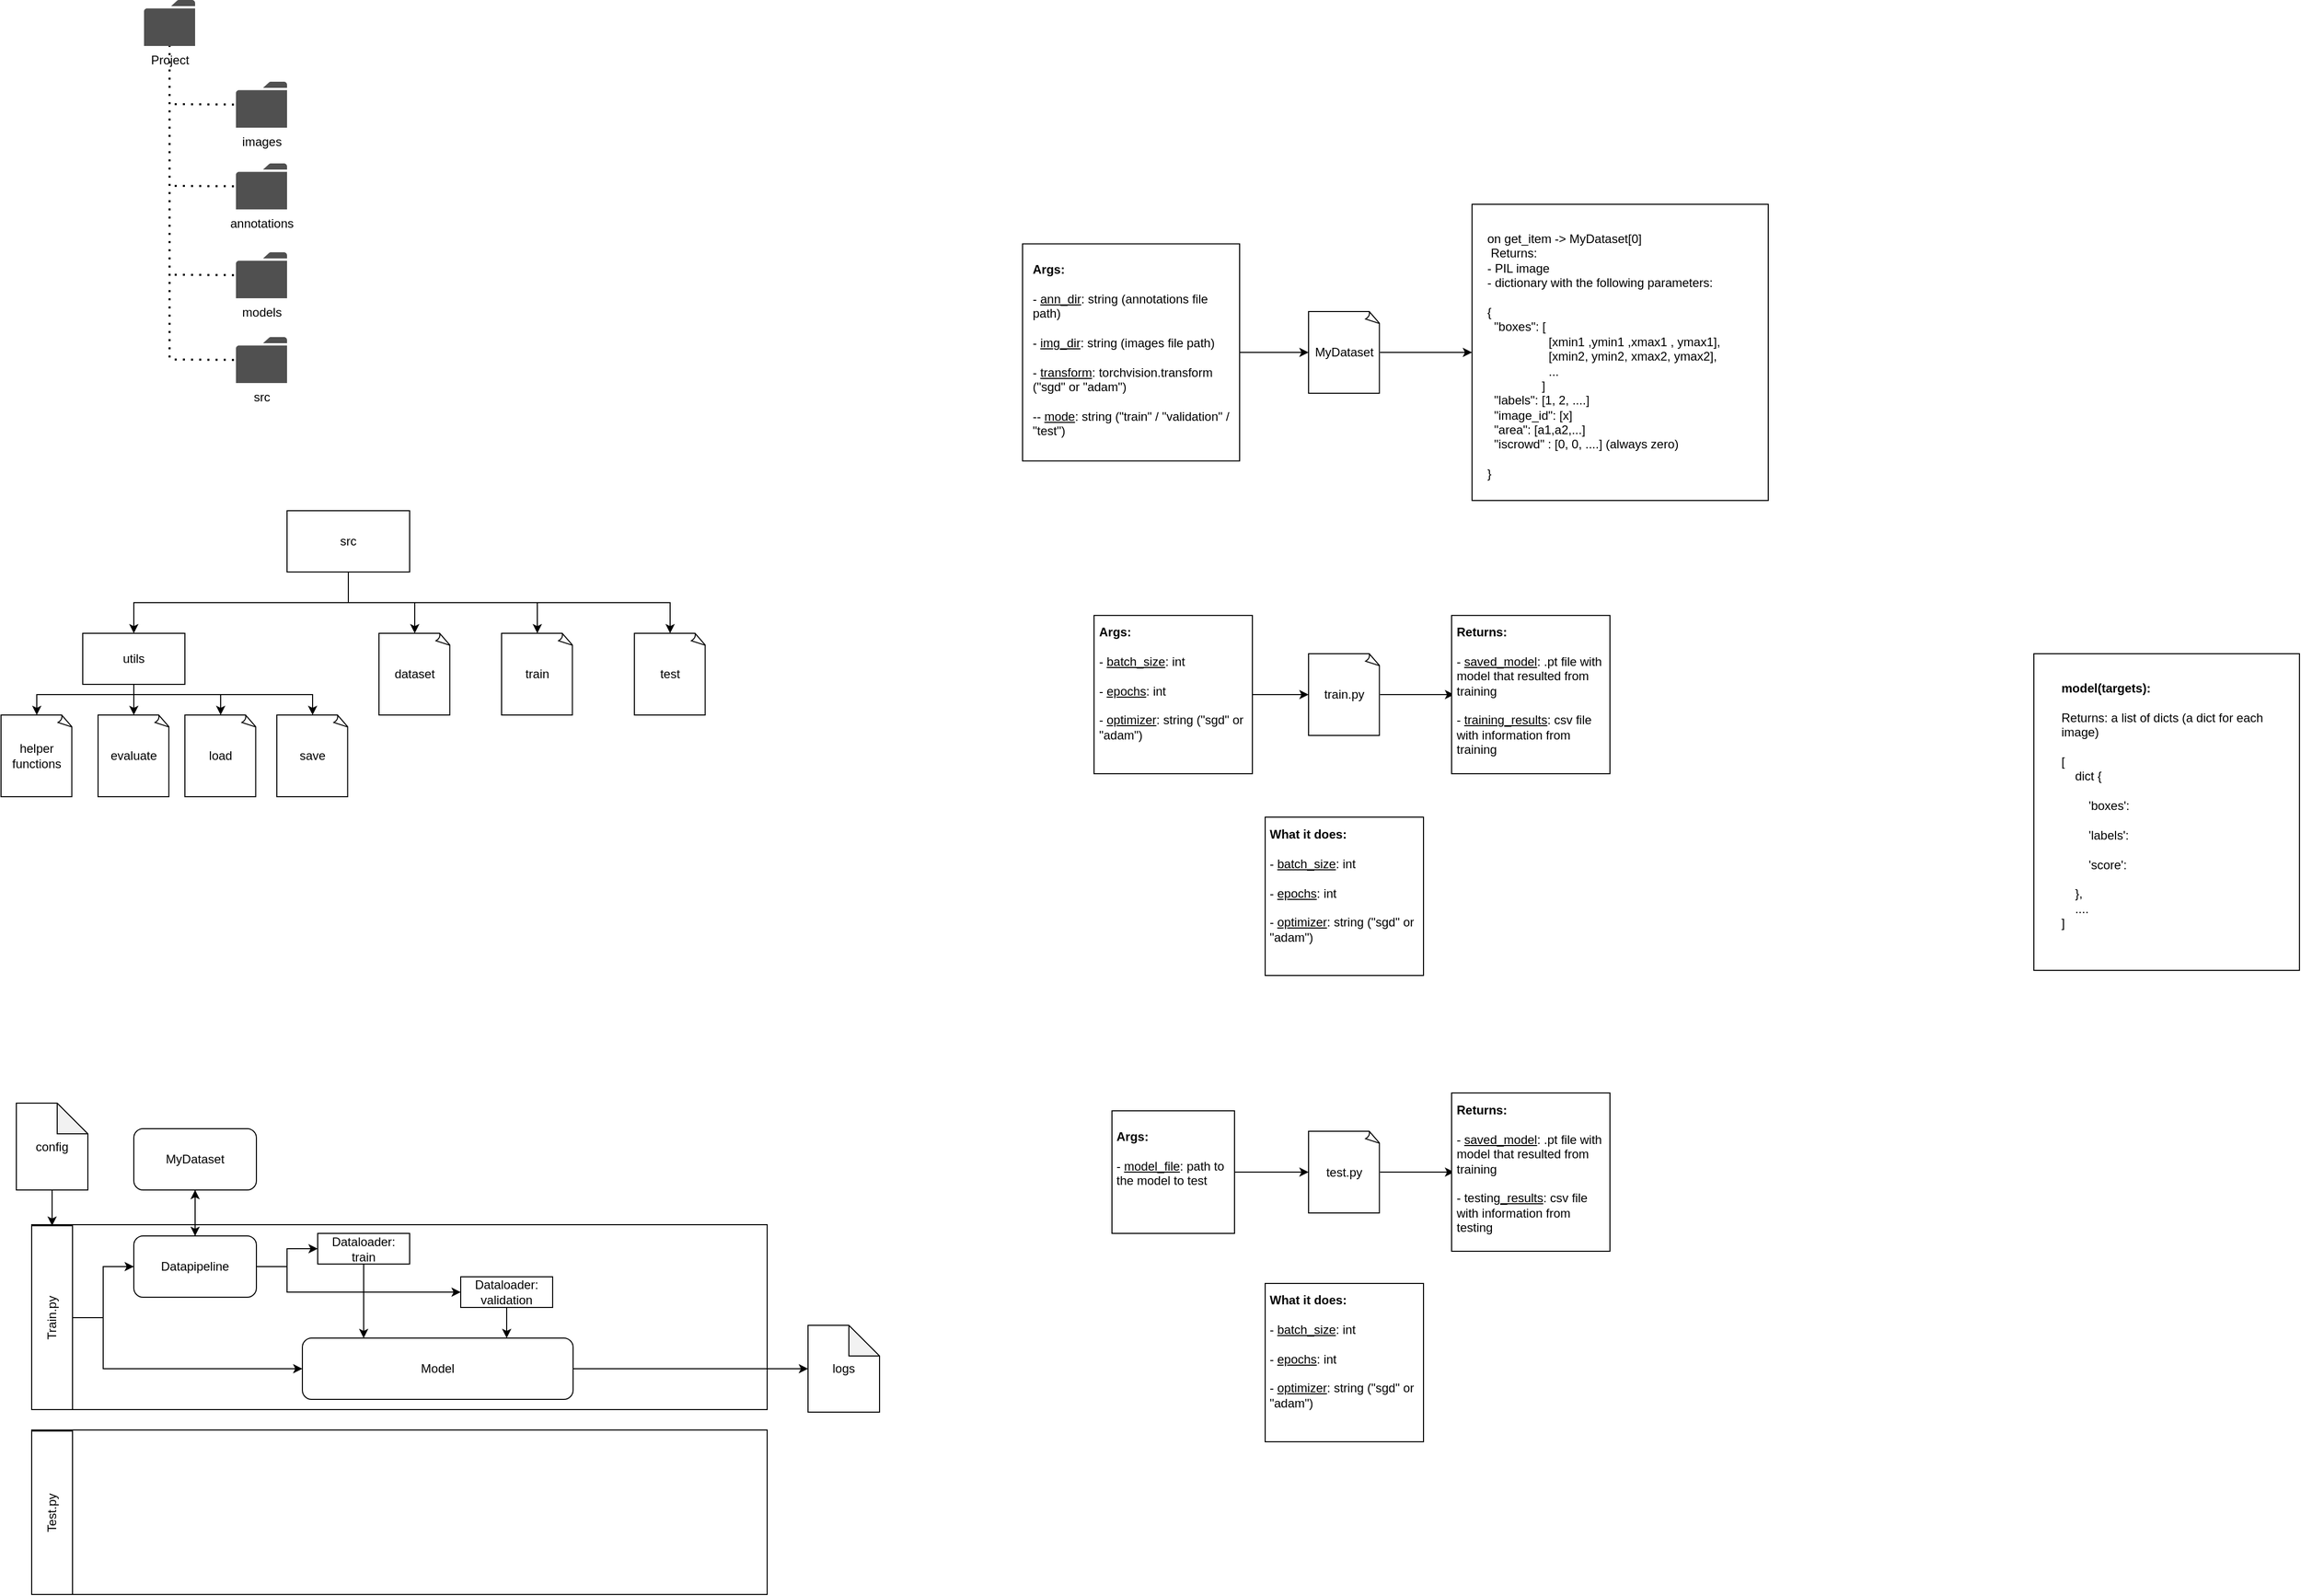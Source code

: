 <mxfile version="14.4.8" type="device"><diagram id="GIqAlqmk1O_kb2vWSX4H" name="Page-1"><mxGraphModel dx="1673" dy="901" grid="1" gridSize="10" guides="1" tooltips="1" connect="1" arrows="1" fold="1" page="1" pageScale="1" pageWidth="850" pageHeight="1100" math="0" shadow="0"><root><mxCell id="0"/><mxCell id="1" parent="0"/><mxCell id="GbG0OvffXfW123x0uRcO-34" value="" style="whiteSpace=wrap;html=1;aspect=fixed;" parent="1" vertex="1"><mxGeometry x="1490" y="280" width="290" height="290" as="geometry"/></mxCell><mxCell id="GbG0OvffXfW123x0uRcO-2" value="Project" style="pointerEvents=1;shadow=0;dashed=0;html=1;strokeColor=none;fillColor=#505050;labelPosition=center;verticalLabelPosition=bottom;verticalAlign=top;outlineConnect=0;align=center;shape=mxgraph.office.concepts.folder;" parent="1" vertex="1"><mxGeometry x="190" y="80" width="50" height="45" as="geometry"/></mxCell><mxCell id="GbG0OvffXfW123x0uRcO-3" value="" style="endArrow=none;dashed=1;html=1;dashPattern=1 3;strokeWidth=2;" parent="1" target="GbG0OvffXfW123x0uRcO-2" edge="1"><mxGeometry width="50" height="50" relative="1" as="geometry"><mxPoint x="215" y="430" as="sourcePoint"/><mxPoint x="560" y="370" as="targetPoint"/></mxGeometry></mxCell><mxCell id="GbG0OvffXfW123x0uRcO-4" value="" style="endArrow=none;dashed=1;html=1;dashPattern=1 3;strokeWidth=2;" parent="1" target="GbG0OvffXfW123x0uRcO-5" edge="1"><mxGeometry width="50" height="50" relative="1" as="geometry"><mxPoint x="220" y="182" as="sourcePoint"/><mxPoint x="280" y="200" as="targetPoint"/></mxGeometry></mxCell><mxCell id="GbG0OvffXfW123x0uRcO-5" value="images" style="pointerEvents=1;shadow=0;dashed=0;html=1;strokeColor=none;fillColor=#505050;labelPosition=center;verticalLabelPosition=bottom;verticalAlign=top;outlineConnect=0;align=center;shape=mxgraph.office.concepts.folder;" parent="1" vertex="1"><mxGeometry x="280" y="160" width="50" height="45" as="geometry"/></mxCell><mxCell id="GbG0OvffXfW123x0uRcO-9" value="" style="endArrow=none;dashed=1;html=1;dashPattern=1 3;strokeWidth=2;" parent="1" target="GbG0OvffXfW123x0uRcO-10" edge="1"><mxGeometry width="50" height="50" relative="1" as="geometry"><mxPoint x="220" y="262" as="sourcePoint"/><mxPoint x="290" y="210" as="targetPoint"/></mxGeometry></mxCell><mxCell id="GbG0OvffXfW123x0uRcO-10" value="annotations&lt;br&gt;" style="pointerEvents=1;shadow=0;dashed=0;html=1;strokeColor=none;fillColor=#505050;labelPosition=center;verticalLabelPosition=bottom;verticalAlign=top;outlineConnect=0;align=center;shape=mxgraph.office.concepts.folder;" parent="1" vertex="1"><mxGeometry x="280" y="240" width="50" height="45" as="geometry"/></mxCell><mxCell id="GbG0OvffXfW123x0uRcO-11" value="" style="endArrow=none;dashed=1;html=1;dashPattern=1 3;strokeWidth=2;" parent="1" target="GbG0OvffXfW123x0uRcO-12" edge="1"><mxGeometry width="50" height="50" relative="1" as="geometry"><mxPoint x="220" y="349" as="sourcePoint"/><mxPoint x="290" y="297" as="targetPoint"/></mxGeometry></mxCell><mxCell id="GbG0OvffXfW123x0uRcO-12" value="models" style="pointerEvents=1;shadow=0;dashed=0;html=1;strokeColor=none;fillColor=#505050;labelPosition=center;verticalLabelPosition=bottom;verticalAlign=top;outlineConnect=0;align=center;shape=mxgraph.office.concepts.folder;" parent="1" vertex="1"><mxGeometry x="280" y="327" width="50" height="45" as="geometry"/></mxCell><mxCell id="GbG0OvffXfW123x0uRcO-13" value="" style="endArrow=none;dashed=1;html=1;dashPattern=1 3;strokeWidth=2;" parent="1" target="GbG0OvffXfW123x0uRcO-14" edge="1"><mxGeometry width="50" height="50" relative="1" as="geometry"><mxPoint x="220" y="432" as="sourcePoint"/><mxPoint x="290" y="380" as="targetPoint"/></mxGeometry></mxCell><mxCell id="GbG0OvffXfW123x0uRcO-14" value="src" style="pointerEvents=1;shadow=0;dashed=0;html=1;strokeColor=none;fillColor=#505050;labelPosition=center;verticalLabelPosition=bottom;verticalAlign=top;outlineConnect=0;align=center;shape=mxgraph.office.concepts.folder;" parent="1" vertex="1"><mxGeometry x="280" y="410" width="50" height="45" as="geometry"/></mxCell><mxCell id="GbG0OvffXfW123x0uRcO-19" style="edgeStyle=orthogonalEdgeStyle;rounded=0;orthogonalLoop=1;jettySize=auto;html=1;entryX=0.5;entryY=0;entryDx=0;entryDy=0;entryPerimeter=0;" parent="1" source="GbG0OvffXfW123x0uRcO-15" target="GbG0OvffXfW123x0uRcO-16" edge="1"><mxGeometry relative="1" as="geometry"><Array as="points"><mxPoint x="390" y="670"/><mxPoint x="575" y="670"/></Array></mxGeometry></mxCell><mxCell id="GbG0OvffXfW123x0uRcO-20" style="edgeStyle=orthogonalEdgeStyle;rounded=0;orthogonalLoop=1;jettySize=auto;html=1;entryX=0.5;entryY=0;entryDx=0;entryDy=0;entryPerimeter=0;" parent="1" source="GbG0OvffXfW123x0uRcO-15" target="GbG0OvffXfW123x0uRcO-17" edge="1"><mxGeometry relative="1" as="geometry"><Array as="points"><mxPoint x="390" y="670"/><mxPoint x="705" y="670"/></Array></mxGeometry></mxCell><mxCell id="GbG0OvffXfW123x0uRcO-21" style="edgeStyle=orthogonalEdgeStyle;rounded=0;orthogonalLoop=1;jettySize=auto;html=1;entryX=0.5;entryY=0;entryDx=0;entryDy=0;" parent="1" source="GbG0OvffXfW123x0uRcO-15" target="GbG0OvffXfW123x0uRcO-18" edge="1"><mxGeometry relative="1" as="geometry"><Array as="points"><mxPoint x="390" y="670"/><mxPoint x="180" y="670"/></Array></mxGeometry></mxCell><mxCell id="GbG0OvffXfW123x0uRcO-26" style="edgeStyle=orthogonalEdgeStyle;rounded=0;orthogonalLoop=1;jettySize=auto;html=1;entryX=0.5;entryY=0;entryDx=0;entryDy=0;entryPerimeter=0;" parent="1" source="GbG0OvffXfW123x0uRcO-15" target="GbG0OvffXfW123x0uRcO-25" edge="1"><mxGeometry relative="1" as="geometry"/></mxCell><mxCell id="GbG0OvffXfW123x0uRcO-15" value="src" style="rounded=0;whiteSpace=wrap;html=1;" parent="1" vertex="1"><mxGeometry x="330" y="580" width="120" height="60" as="geometry"/></mxCell><mxCell id="GbG0OvffXfW123x0uRcO-16" value="train" style="whiteSpace=wrap;html=1;shape=mxgraph.basic.document" parent="1" vertex="1"><mxGeometry x="540" y="700" width="70" height="80" as="geometry"/></mxCell><mxCell id="GbG0OvffXfW123x0uRcO-17" value="test" style="whiteSpace=wrap;html=1;shape=mxgraph.basic.document" parent="1" vertex="1"><mxGeometry x="670" y="700" width="70" height="80" as="geometry"/></mxCell><mxCell id="GbG0OvffXfW123x0uRcO-27" style="edgeStyle=orthogonalEdgeStyle;rounded=0;orthogonalLoop=1;jettySize=auto;html=1;entryX=0.5;entryY=0;entryDx=0;entryDy=0;entryPerimeter=0;" parent="1" source="GbG0OvffXfW123x0uRcO-18" target="GbG0OvffXfW123x0uRcO-22" edge="1"><mxGeometry relative="1" as="geometry"><Array as="points"><mxPoint x="180" y="760"/><mxPoint x="85" y="760"/></Array></mxGeometry></mxCell><mxCell id="GbG0OvffXfW123x0uRcO-28" value="" style="edgeStyle=orthogonalEdgeStyle;rounded=0;orthogonalLoop=1;jettySize=auto;html=1;" parent="1" source="GbG0OvffXfW123x0uRcO-18" target="GbG0OvffXfW123x0uRcO-23" edge="1"><mxGeometry relative="1" as="geometry"><Array as="points"><mxPoint x="180" y="760"/><mxPoint x="265" y="760"/></Array></mxGeometry></mxCell><mxCell id="GbG0OvffXfW123x0uRcO-29" style="edgeStyle=orthogonalEdgeStyle;rounded=0;orthogonalLoop=1;jettySize=auto;html=1;entryX=0.5;entryY=0;entryDx=0;entryDy=0;entryPerimeter=0;" parent="1" source="GbG0OvffXfW123x0uRcO-18" target="GbG0OvffXfW123x0uRcO-24" edge="1"><mxGeometry relative="1" as="geometry"><Array as="points"><mxPoint x="180" y="760"/><mxPoint x="355" y="760"/></Array></mxGeometry></mxCell><mxCell id="GbG0OvffXfW123x0uRcO-31" value="" style="edgeStyle=orthogonalEdgeStyle;rounded=0;orthogonalLoop=1;jettySize=auto;html=1;" parent="1" source="GbG0OvffXfW123x0uRcO-18" target="GbG0OvffXfW123x0uRcO-30" edge="1"><mxGeometry relative="1" as="geometry"/></mxCell><mxCell id="GbG0OvffXfW123x0uRcO-18" value="utils" style="rounded=0;whiteSpace=wrap;html=1;" parent="1" vertex="1"><mxGeometry x="130" y="700" width="100" height="50" as="geometry"/></mxCell><mxCell id="GbG0OvffXfW123x0uRcO-22" value="helper&lt;br&gt;functions" style="whiteSpace=wrap;html=1;shape=mxgraph.basic.document" parent="1" vertex="1"><mxGeometry x="50" y="780" width="70" height="80" as="geometry"/></mxCell><mxCell id="GbG0OvffXfW123x0uRcO-23" value="load" style="whiteSpace=wrap;html=1;shape=mxgraph.basic.document" parent="1" vertex="1"><mxGeometry x="230" y="780" width="70" height="80" as="geometry"/></mxCell><mxCell id="GbG0OvffXfW123x0uRcO-24" value="save" style="whiteSpace=wrap;html=1;shape=mxgraph.basic.document" parent="1" vertex="1"><mxGeometry x="320" y="780" width="70" height="80" as="geometry"/></mxCell><mxCell id="GbG0OvffXfW123x0uRcO-25" value="dataset" style="whiteSpace=wrap;html=1;shape=mxgraph.basic.document" parent="1" vertex="1"><mxGeometry x="420" y="700" width="70" height="80" as="geometry"/></mxCell><mxCell id="GbG0OvffXfW123x0uRcO-30" value="evaluate" style="whiteSpace=wrap;html=1;shape=mxgraph.basic.document" parent="1" vertex="1"><mxGeometry x="145" y="780" width="70" height="80" as="geometry"/></mxCell><mxCell id="GbG0OvffXfW123x0uRcO-37" style="edgeStyle=orthogonalEdgeStyle;rounded=0;orthogonalLoop=1;jettySize=auto;html=1;entryX=0;entryY=0.5;entryDx=0;entryDy=0;" parent="1" source="GbG0OvffXfW123x0uRcO-33" target="GbG0OvffXfW123x0uRcO-34" edge="1"><mxGeometry relative="1" as="geometry"/></mxCell><mxCell id="GbG0OvffXfW123x0uRcO-33" value="MyDataset" style="whiteSpace=wrap;html=1;shape=mxgraph.basic.document" parent="1" vertex="1"><mxGeometry x="1330" y="385" width="70" height="80" as="geometry"/></mxCell><mxCell id="GbG0OvffXfW123x0uRcO-35" value="on get_item -&amp;gt; MyDataset[0]&lt;br&gt;&amp;nbsp;Returns:&lt;br&gt;- PIL image&lt;br&gt;- dictionary with the following parameters:&lt;br&gt;&lt;br&gt;{&lt;br&gt;&amp;nbsp; &quot;boxes&quot;: [&lt;br&gt;&amp;nbsp; &amp;nbsp; &amp;nbsp; &amp;nbsp; &amp;nbsp; &amp;nbsp; &amp;nbsp; &amp;nbsp; &amp;nbsp; [xmin1 ,ymin1 ,xmax1 , ymax1],&amp;nbsp; &amp;nbsp; &amp;nbsp; &amp;nbsp; &amp;nbsp; &amp;nbsp; &amp;nbsp; &amp;nbsp; &amp;nbsp; &amp;nbsp; &amp;nbsp; &amp;nbsp; &amp;nbsp; [xmin2, ymin2, xmax2, ymax2],&amp;nbsp;&lt;br&gt;&amp;nbsp; &amp;nbsp; &amp;nbsp; &amp;nbsp; &amp;nbsp; &amp;nbsp; &amp;nbsp; &amp;nbsp; &amp;nbsp; ...&lt;br&gt;&amp;nbsp; &amp;nbsp; &amp;nbsp; &amp;nbsp; &amp;nbsp; &amp;nbsp; &amp;nbsp; &amp;nbsp; ]&lt;br&gt;&amp;nbsp; &quot;labels&quot;: [1, 2, ....]&lt;br&gt;&amp;nbsp; &quot;image_id&quot;: [x]&lt;br&gt;&amp;nbsp; &quot;area&quot;: [a1,a2,...]&lt;br&gt;&amp;nbsp; &quot;iscrowd&quot; : [0, 0, ....] (always zero)&lt;br&gt;&lt;br&gt;}" style="text;html=1;strokeColor=none;fillColor=none;align=left;verticalAlign=top;whiteSpace=wrap;rounded=0;" parent="1" vertex="1"><mxGeometry x="1502.5" y="300" width="260" height="250" as="geometry"/></mxCell><mxCell id="GbG0OvffXfW123x0uRcO-51" value="" style="edgeStyle=orthogonalEdgeStyle;rounded=0;orthogonalLoop=1;jettySize=auto;html=1;" parent="1" source="GbG0OvffXfW123x0uRcO-38" target="GbG0OvffXfW123x0uRcO-50" edge="1"><mxGeometry relative="1" as="geometry"/></mxCell><mxCell id="GbG0OvffXfW123x0uRcO-38" value="train.py" style="whiteSpace=wrap;html=1;shape=mxgraph.basic.document" parent="1" vertex="1"><mxGeometry x="1330" y="720" width="70" height="80" as="geometry"/></mxCell><mxCell id="GbG0OvffXfW123x0uRcO-41" value="" style="edgeStyle=orthogonalEdgeStyle;rounded=0;orthogonalLoop=1;jettySize=auto;html=1;" parent="1" source="GbG0OvffXfW123x0uRcO-39" target="GbG0OvffXfW123x0uRcO-38" edge="1"><mxGeometry relative="1" as="geometry"/></mxCell><mxCell id="GbG0OvffXfW123x0uRcO-39" value="" style="whiteSpace=wrap;html=1;aspect=fixed;" parent="1" vertex="1"><mxGeometry x="1120" y="682.5" width="155" height="155" as="geometry"/></mxCell><mxCell id="GbG0OvffXfW123x0uRcO-40" value="&lt;b&gt;Args:&lt;br&gt;&lt;/b&gt;&lt;br&gt;- &lt;u&gt;batch_size&lt;/u&gt;: int&lt;br&gt;&lt;br&gt;- &lt;u&gt;epochs&lt;/u&gt;: int&lt;br&gt;&lt;br&gt;- &lt;u&gt;optimizer&lt;/u&gt;: string (&quot;sgd&quot; or &quot;adam&quot;)" style="text;html=1;strokeColor=none;fillColor=none;align=left;verticalAlign=top;whiteSpace=wrap;rounded=0;" parent="1" vertex="1"><mxGeometry x="1122.5" y="685" width="150" height="150" as="geometry"/></mxCell><mxCell id="GbG0OvffXfW123x0uRcO-42" value="" style="whiteSpace=wrap;html=1;aspect=fixed;" parent="1" vertex="1"><mxGeometry x="1287.5" y="880" width="155" height="155" as="geometry"/></mxCell><mxCell id="GbG0OvffXfW123x0uRcO-43" value="&lt;b&gt;What it does:&lt;br&gt;&lt;/b&gt;&lt;br&gt;- &lt;u&gt;batch_size&lt;/u&gt;: int&lt;br&gt;&lt;br&gt;- &lt;u&gt;epochs&lt;/u&gt;: int&lt;br&gt;&lt;br&gt;- &lt;u&gt;optimizer&lt;/u&gt;: string (&quot;sgd&quot; or &quot;adam&quot;)" style="text;html=1;strokeColor=none;fillColor=none;align=left;verticalAlign=top;whiteSpace=wrap;rounded=0;" parent="1" vertex="1"><mxGeometry x="1290" y="882.5" width="150" height="150" as="geometry"/></mxCell><mxCell id="GbG0OvffXfW123x0uRcO-48" value="" style="edgeStyle=orthogonalEdgeStyle;rounded=0;orthogonalLoop=1;jettySize=auto;html=1;" parent="1" source="GbG0OvffXfW123x0uRcO-44" target="GbG0OvffXfW123x0uRcO-33" edge="1"><mxGeometry relative="1" as="geometry"/></mxCell><mxCell id="GbG0OvffXfW123x0uRcO-44" value="" style="whiteSpace=wrap;html=1;aspect=fixed;" parent="1" vertex="1"><mxGeometry x="1050" y="318.75" width="212.5" height="212.5" as="geometry"/></mxCell><mxCell id="GbG0OvffXfW123x0uRcO-45" value="&lt;b&gt;Args:&lt;br&gt;&lt;/b&gt;&lt;br&gt;- &lt;u&gt;ann_dir&lt;/u&gt;: string (annotations file path)&lt;br&gt;&lt;br&gt;- &lt;u&gt;img_dir&lt;/u&gt;: string (images file path)&lt;br&gt;&lt;br&gt;- &lt;u&gt;transform&lt;/u&gt;: torchvision.transform (&quot;sgd&quot; or &quot;adam&quot;)&lt;br&gt;&lt;br&gt;--&amp;nbsp;&lt;u&gt;mode&lt;/u&gt;: string (&quot;train&quot; / &quot;validation&quot; / &quot;test&quot;)" style="text;html=1;strokeColor=none;fillColor=none;align=left;verticalAlign=top;whiteSpace=wrap;rounded=0;" parent="1" vertex="1"><mxGeometry x="1057.75" y="330.13" width="197" height="189.75" as="geometry"/></mxCell><mxCell id="GbG0OvffXfW123x0uRcO-49" value="" style="whiteSpace=wrap;html=1;aspect=fixed;" parent="1" vertex="1"><mxGeometry x="1470" y="682.5" width="155" height="155" as="geometry"/></mxCell><mxCell id="GbG0OvffXfW123x0uRcO-50" value="&lt;b&gt;Returns:&lt;br&gt;&lt;/b&gt;&lt;br&gt;- &lt;u&gt;saved_model&lt;/u&gt;: .pt file with model that resulted from training&lt;br&gt;&lt;br&gt;- &lt;u&gt;training_results&lt;/u&gt;: csv file with information from training&lt;br&gt;" style="text;html=1;strokeColor=none;fillColor=none;align=left;verticalAlign=top;whiteSpace=wrap;rounded=0;" parent="1" vertex="1"><mxGeometry x="1472.5" y="685" width="150" height="150" as="geometry"/></mxCell><mxCell id="GbG0OvffXfW123x0uRcO-52" value="" style="edgeStyle=orthogonalEdgeStyle;rounded=0;orthogonalLoop=1;jettySize=auto;html=1;" parent="1" source="GbG0OvffXfW123x0uRcO-53" target="GbG0OvffXfW123x0uRcO-60" edge="1"><mxGeometry relative="1" as="geometry"/></mxCell><mxCell id="GbG0OvffXfW123x0uRcO-53" value="test.py" style="whiteSpace=wrap;html=1;shape=mxgraph.basic.document" parent="1" vertex="1"><mxGeometry x="1330" y="1187.5" width="70" height="80" as="geometry"/></mxCell><mxCell id="GbG0OvffXfW123x0uRcO-54" value="" style="edgeStyle=orthogonalEdgeStyle;rounded=0;orthogonalLoop=1;jettySize=auto;html=1;" parent="1" source="GbG0OvffXfW123x0uRcO-55" target="GbG0OvffXfW123x0uRcO-53" edge="1"><mxGeometry relative="1" as="geometry"/></mxCell><mxCell id="GbG0OvffXfW123x0uRcO-55" value="" style="whiteSpace=wrap;html=1;aspect=fixed;" parent="1" vertex="1"><mxGeometry x="1137.5" y="1167.5" width="120" height="120" as="geometry"/></mxCell><mxCell id="GbG0OvffXfW123x0uRcO-56" value="&lt;b&gt;Args:&lt;br&gt;&lt;/b&gt;&lt;br&gt;- &lt;u&gt;model_file&lt;/u&gt;: path to the model to test" style="text;html=1;strokeColor=none;fillColor=none;align=left;verticalAlign=top;whiteSpace=wrap;rounded=0;" parent="1" vertex="1"><mxGeometry x="1140" y="1178.75" width="117.5" height="97.5" as="geometry"/></mxCell><mxCell id="GbG0OvffXfW123x0uRcO-57" value="" style="whiteSpace=wrap;html=1;aspect=fixed;" parent="1" vertex="1"><mxGeometry x="1287.5" y="1336.5" width="155" height="155" as="geometry"/></mxCell><mxCell id="GbG0OvffXfW123x0uRcO-58" value="&lt;b&gt;What it does:&lt;br&gt;&lt;/b&gt;&lt;br&gt;- &lt;u&gt;batch_size&lt;/u&gt;: int&lt;br&gt;&lt;br&gt;- &lt;u&gt;epochs&lt;/u&gt;: int&lt;br&gt;&lt;br&gt;- &lt;u&gt;optimizer&lt;/u&gt;: string (&quot;sgd&quot; or &quot;adam&quot;)" style="text;html=1;strokeColor=none;fillColor=none;align=left;verticalAlign=top;whiteSpace=wrap;rounded=0;" parent="1" vertex="1"><mxGeometry x="1290" y="1339" width="150" height="150" as="geometry"/></mxCell><mxCell id="GbG0OvffXfW123x0uRcO-59" value="" style="whiteSpace=wrap;html=1;aspect=fixed;" parent="1" vertex="1"><mxGeometry x="1470" y="1150" width="155" height="155" as="geometry"/></mxCell><mxCell id="GbG0OvffXfW123x0uRcO-60" value="&lt;b&gt;Returns:&lt;br&gt;&lt;/b&gt;&lt;br&gt;- &lt;u&gt;saved_model&lt;/u&gt;: .pt file with model that resulted from training&lt;br&gt;&lt;br&gt;- testing&lt;u&gt;_results&lt;/u&gt;: csv file with information from testing" style="text;html=1;strokeColor=none;fillColor=none;align=left;verticalAlign=top;whiteSpace=wrap;rounded=0;" parent="1" vertex="1"><mxGeometry x="1472.5" y="1152.5" width="150" height="150" as="geometry"/></mxCell><mxCell id="GbG0OvffXfW123x0uRcO-61" value="" style="whiteSpace=wrap;html=1;align=left;" parent="1" vertex="1"><mxGeometry x="2040" y="720" width="260" height="310" as="geometry"/></mxCell><mxCell id="GbG0OvffXfW123x0uRcO-62" value="&lt;b&gt;model(targets):&lt;br&gt;&lt;/b&gt;&lt;br&gt;Returns: a list of dicts (a dict for each image)&lt;br&gt;&lt;br&gt;[&lt;br&gt;&amp;nbsp; &amp;nbsp; dict {&lt;br&gt;&amp;nbsp;&lt;br&gt;&amp;nbsp; &amp;nbsp; &amp;nbsp; &amp;nbsp; 'boxes':&lt;br&gt;&lt;br&gt;&amp;nbsp; &amp;nbsp; &amp;nbsp; &amp;nbsp; 'labels':&lt;br&gt;&lt;br&gt;&amp;nbsp; &amp;nbsp; &amp;nbsp; &amp;nbsp; 'score':&lt;br&gt;&lt;br&gt;&amp;nbsp; &amp;nbsp; },&lt;br&gt;&amp;nbsp; &amp;nbsp; ....&lt;br&gt;]" style="text;html=1;strokeColor=none;fillColor=none;align=left;verticalAlign=top;whiteSpace=wrap;rounded=0;" parent="1" vertex="1"><mxGeometry x="2065" y="740" width="210" height="280" as="geometry"/></mxCell><mxCell id="u8DaA6Q4YOJWaQbaPNHY-2" value="" style="rounded=0;whiteSpace=wrap;html=1;" vertex="1" parent="1"><mxGeometry x="80" y="1279" width="720" height="181" as="geometry"/></mxCell><mxCell id="u8DaA6Q4YOJWaQbaPNHY-15" value="" style="edgeStyle=orthogonalEdgeStyle;rounded=0;orthogonalLoop=1;jettySize=auto;html=1;" edge="1" parent="1" source="u8DaA6Q4YOJWaQbaPNHY-3" target="u8DaA6Q4YOJWaQbaPNHY-7"><mxGeometry relative="1" as="geometry"/></mxCell><mxCell id="u8DaA6Q4YOJWaQbaPNHY-19" value="" style="edgeStyle=orthogonalEdgeStyle;rounded=0;orthogonalLoop=1;jettySize=auto;html=1;exitX=0.5;exitY=1;exitDx=0;exitDy=0;entryX=0;entryY=0.5;entryDx=0;entryDy=0;" edge="1" parent="1" source="u8DaA6Q4YOJWaQbaPNHY-3" target="u8DaA6Q4YOJWaQbaPNHY-11"><mxGeometry relative="1" as="geometry"><mxPoint x="130" y="1360" as="sourcePoint"/><Array as="points"><mxPoint x="150" y="1370"/><mxPoint x="150" y="1420"/></Array></mxGeometry></mxCell><mxCell id="u8DaA6Q4YOJWaQbaPNHY-3" value="Train.py" style="rounded=0;whiteSpace=wrap;html=1;rotation=-90;" vertex="1" parent="1"><mxGeometry x="10" y="1350" width="180" height="40" as="geometry"/></mxCell><mxCell id="u8DaA6Q4YOJWaQbaPNHY-4" value="" style="rounded=0;whiteSpace=wrap;html=1;" vertex="1" parent="1"><mxGeometry x="80" y="1480" width="720" height="161" as="geometry"/></mxCell><mxCell id="u8DaA6Q4YOJWaQbaPNHY-5" value="Test.py" style="rounded=0;whiteSpace=wrap;html=1;rotation=-90;" vertex="1" parent="1"><mxGeometry x="20" y="1541" width="160" height="40" as="geometry"/></mxCell><mxCell id="u8DaA6Q4YOJWaQbaPNHY-9" value="" style="edgeStyle=orthogonalEdgeStyle;rounded=0;orthogonalLoop=1;jettySize=auto;html=1;" edge="1" parent="1" source="u8DaA6Q4YOJWaQbaPNHY-7" target="u8DaA6Q4YOJWaQbaPNHY-8"><mxGeometry relative="1" as="geometry"/></mxCell><mxCell id="u8DaA6Q4YOJWaQbaPNHY-12" value="" style="edgeStyle=orthogonalEdgeStyle;rounded=0;orthogonalLoop=1;jettySize=auto;html=1;entryX=0;entryY=0.5;entryDx=0;entryDy=0;" edge="1" parent="1" source="u8DaA6Q4YOJWaQbaPNHY-7" target="u8DaA6Q4YOJWaQbaPNHY-17"><mxGeometry relative="1" as="geometry"/></mxCell><mxCell id="u8DaA6Q4YOJWaQbaPNHY-21" value="" style="edgeStyle=orthogonalEdgeStyle;rounded=0;orthogonalLoop=1;jettySize=auto;html=1;" edge="1" parent="1" source="u8DaA6Q4YOJWaQbaPNHY-7" target="u8DaA6Q4YOJWaQbaPNHY-18"><mxGeometry relative="1" as="geometry"><Array as="points"><mxPoint x="330" y="1320"/><mxPoint x="330" y="1345"/></Array></mxGeometry></mxCell><mxCell id="u8DaA6Q4YOJWaQbaPNHY-7" value="Datapipeline" style="rounded=1;whiteSpace=wrap;html=1;" vertex="1" parent="1"><mxGeometry x="180" y="1290" width="120" height="60" as="geometry"/></mxCell><mxCell id="u8DaA6Q4YOJWaQbaPNHY-10" value="" style="edgeStyle=orthogonalEdgeStyle;rounded=0;orthogonalLoop=1;jettySize=auto;html=1;" edge="1" parent="1" source="u8DaA6Q4YOJWaQbaPNHY-8" target="u8DaA6Q4YOJWaQbaPNHY-7"><mxGeometry relative="1" as="geometry"/></mxCell><mxCell id="u8DaA6Q4YOJWaQbaPNHY-8" value="MyDataset" style="rounded=1;whiteSpace=wrap;html=1;" vertex="1" parent="1"><mxGeometry x="180" y="1185" width="120" height="60" as="geometry"/></mxCell><mxCell id="u8DaA6Q4YOJWaQbaPNHY-25" style="edgeStyle=orthogonalEdgeStyle;rounded=0;orthogonalLoop=1;jettySize=auto;html=1;" edge="1" parent="1" source="u8DaA6Q4YOJWaQbaPNHY-11" target="u8DaA6Q4YOJWaQbaPNHY-24"><mxGeometry relative="1" as="geometry"/></mxCell><mxCell id="u8DaA6Q4YOJWaQbaPNHY-11" value="Model" style="rounded=1;whiteSpace=wrap;html=1;" vertex="1" parent="1"><mxGeometry x="345" y="1390" width="265" height="60" as="geometry"/></mxCell><mxCell id="u8DaA6Q4YOJWaQbaPNHY-14" value="" style="edgeStyle=orthogonalEdgeStyle;rounded=0;orthogonalLoop=1;jettySize=auto;html=1;" edge="1" parent="1" source="u8DaA6Q4YOJWaQbaPNHY-13" target="u8DaA6Q4YOJWaQbaPNHY-3"><mxGeometry relative="1" as="geometry"/></mxCell><mxCell id="u8DaA6Q4YOJWaQbaPNHY-13" value="config" style="shape=note;whiteSpace=wrap;html=1;backgroundOutline=1;darkOpacity=0.05;" vertex="1" parent="1"><mxGeometry x="65" y="1160" width="70" height="85" as="geometry"/></mxCell><mxCell id="u8DaA6Q4YOJWaQbaPNHY-22" value="" style="edgeStyle=orthogonalEdgeStyle;rounded=0;orthogonalLoop=1;jettySize=auto;html=1;" edge="1" parent="1" source="u8DaA6Q4YOJWaQbaPNHY-17" target="u8DaA6Q4YOJWaQbaPNHY-11"><mxGeometry relative="1" as="geometry"><Array as="points"><mxPoint x="405" y="1370"/><mxPoint x="405" y="1370"/></Array></mxGeometry></mxCell><mxCell id="u8DaA6Q4YOJWaQbaPNHY-17" value="Dataloader:&lt;br&gt;train" style="rounded=0;whiteSpace=wrap;html=1;" vertex="1" parent="1"><mxGeometry x="360" y="1287.5" width="90" height="30" as="geometry"/></mxCell><mxCell id="u8DaA6Q4YOJWaQbaPNHY-23" value="" style="edgeStyle=orthogonalEdgeStyle;rounded=0;orthogonalLoop=1;jettySize=auto;html=1;" edge="1" parent="1" source="u8DaA6Q4YOJWaQbaPNHY-18" target="u8DaA6Q4YOJWaQbaPNHY-11"><mxGeometry relative="1" as="geometry"><Array as="points"><mxPoint x="545" y="1380"/><mxPoint x="545" y="1380"/></Array></mxGeometry></mxCell><mxCell id="u8DaA6Q4YOJWaQbaPNHY-18" value="Dataloader:&lt;br&gt;validation" style="rounded=0;whiteSpace=wrap;html=1;" vertex="1" parent="1"><mxGeometry x="500" y="1330" width="90" height="30" as="geometry"/></mxCell><mxCell id="u8DaA6Q4YOJWaQbaPNHY-24" value="logs" style="shape=note;whiteSpace=wrap;html=1;backgroundOutline=1;darkOpacity=0.05;" vertex="1" parent="1"><mxGeometry x="840" y="1377.5" width="70" height="85" as="geometry"/></mxCell></root></mxGraphModel></diagram></mxfile>